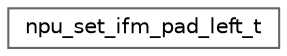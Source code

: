 digraph "Graphical Class Hierarchy"
{
 // LATEX_PDF_SIZE
  bgcolor="transparent";
  edge [fontname=Helvetica,fontsize=10,labelfontname=Helvetica,labelfontsize=10];
  node [fontname=Helvetica,fontsize=10,shape=box,height=0.2,width=0.4];
  rankdir="LR";
  Node0 [id="Node000000",label="npu_set_ifm_pad_left_t",height=0.2,width=0.4,color="grey40", fillcolor="white", style="filled",URL="$structnpu__set__ifm__pad__left__t.html",tooltip=" "];
}
